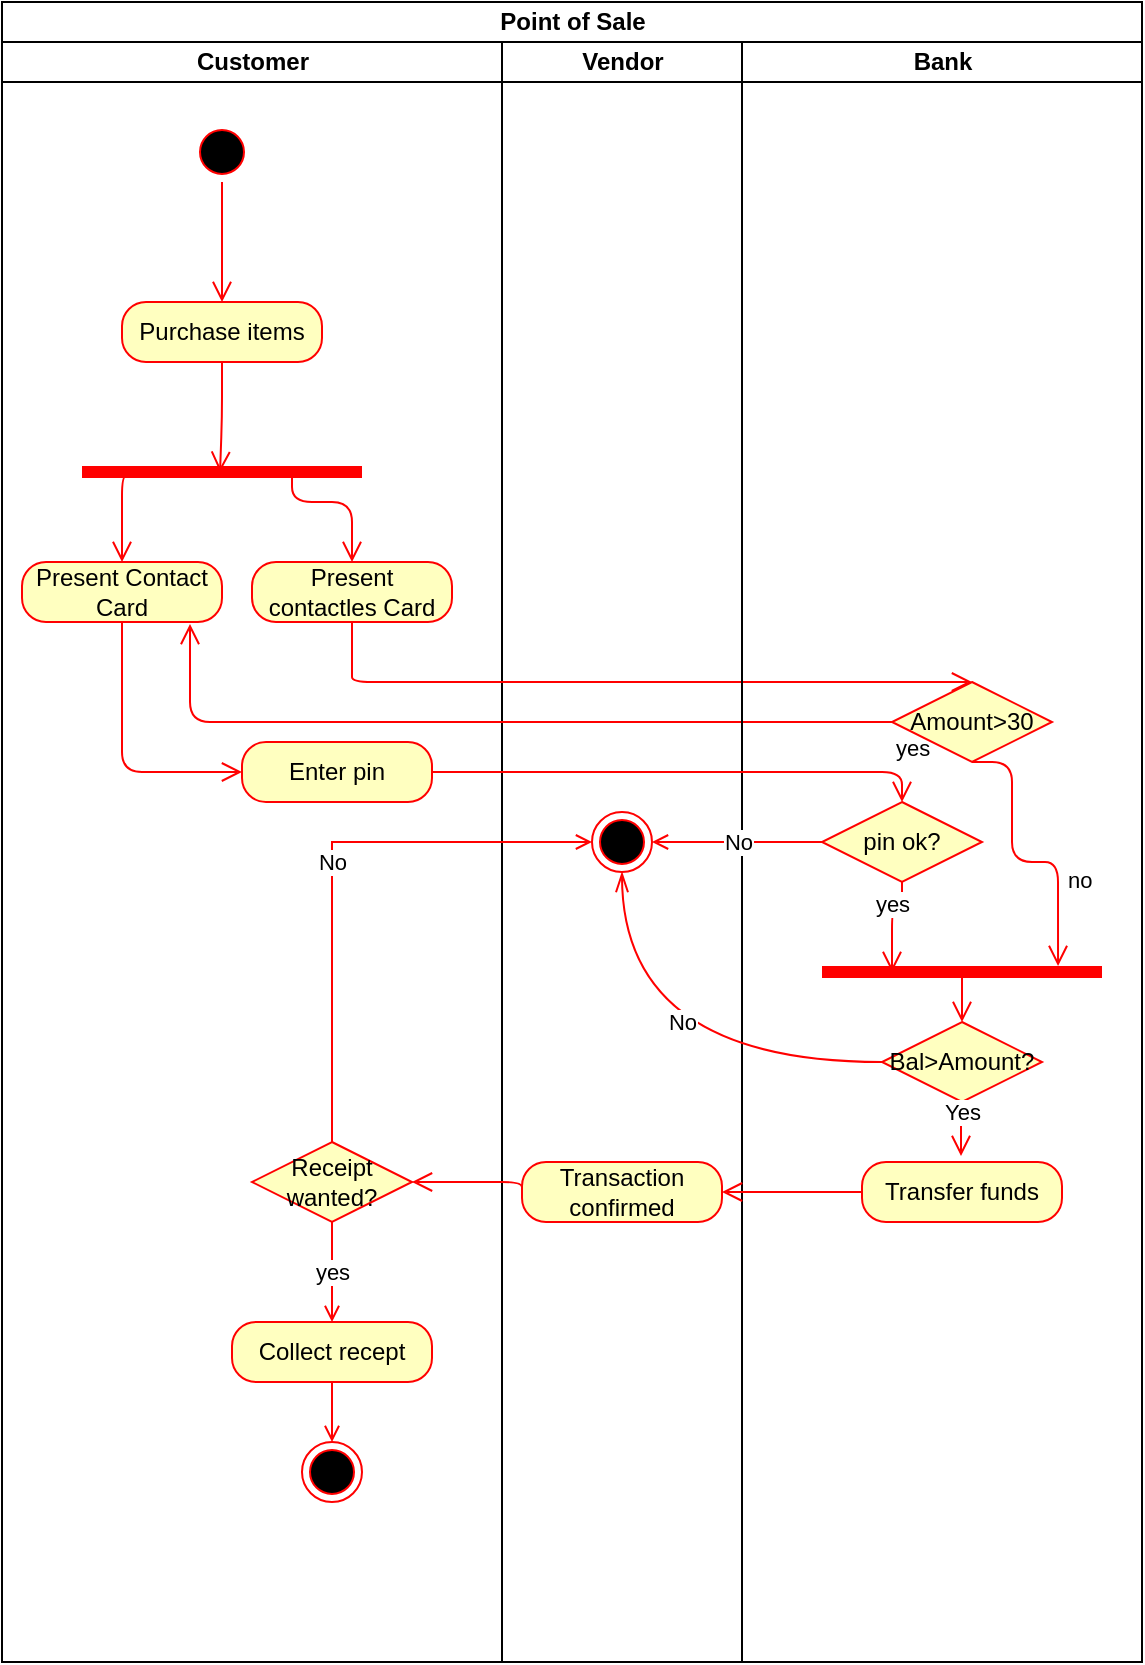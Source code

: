 <mxfile version="13.3.5" type="device"><diagram id="sHXGI8QK9SufHmruj2bl" name="Page-1"><mxGraphModel dx="352" dy="533" grid="1" gridSize="10" guides="1" tooltips="1" connect="1" arrows="1" fold="1" page="1" pageScale="1" pageWidth="850" pageHeight="1100" math="0" shadow="0"><root><mxCell id="0"/><mxCell id="1" parent="0"/><mxCell id="rMapV8x9OYI2jAFHUiF3-1" value="Point of Sale" style="swimlane;html=1;childLayout=stackLayout;resizeParent=1;resizeParentMax=0;startSize=20;" parent="1" vertex="1"><mxGeometry x="210" y="30" width="570" height="830" as="geometry"/></mxCell><mxCell id="rMapV8x9OYI2jAFHUiF3-2" value="Customer" style="swimlane;html=1;startSize=20;" parent="rMapV8x9OYI2jAFHUiF3-1" vertex="1"><mxGeometry y="20" width="250" height="810" as="geometry"/></mxCell><mxCell id="rMapV8x9OYI2jAFHUiF3-9" value="Present Contact Card" style="rounded=1;whiteSpace=wrap;html=1;arcSize=40;fontColor=#000000;fillColor=#ffffc0;strokeColor=#ff0000;" parent="rMapV8x9OYI2jAFHUiF3-2" vertex="1"><mxGeometry x="10" y="260" width="100" height="30" as="geometry"/></mxCell><mxCell id="rMapV8x9OYI2jAFHUiF3-6" value="" style="edgeStyle=orthogonalEdgeStyle;html=1;verticalAlign=bottom;endArrow=open;endSize=8;strokeColor=#ff0000;" parent="rMapV8x9OYI2jAFHUiF3-2" source="rMapV8x9OYI2jAFHUiF3-5" edge="1"><mxGeometry relative="1" as="geometry"><mxPoint x="110" y="130" as="targetPoint"/></mxGeometry></mxCell><mxCell id="rMapV8x9OYI2jAFHUiF3-11" value="" style="edgeStyle=orthogonalEdgeStyle;html=1;verticalAlign=bottom;endArrow=open;endSize=8;strokeColor=#ff0000;entryX=0.5;entryY=0;entryDx=0;entryDy=0;exitX=0.171;exitY=0.7;exitDx=0;exitDy=0;exitPerimeter=0;" parent="rMapV8x9OYI2jAFHUiF3-2" source="rMapV8x9OYI2jAFHUiF3-10" target="rMapV8x9OYI2jAFHUiF3-9" edge="1"><mxGeometry relative="1" as="geometry"><mxPoint x="140" y="290" as="targetPoint"/><mxPoint x="110" y="220" as="sourcePoint"/><Array as="points"><mxPoint x="60" y="217"/></Array></mxGeometry></mxCell><mxCell id="rMapV8x9OYI2jAFHUiF3-12" value="" style="edgeStyle=orthogonalEdgeStyle;html=1;verticalAlign=bottom;endArrow=open;endSize=8;strokeColor=#ff0000;exitX=0.5;exitY=1;exitDx=0;exitDy=0;entryX=0.493;entryY=0.5;entryDx=0;entryDy=0;entryPerimeter=0;" parent="rMapV8x9OYI2jAFHUiF3-2" source="rMapV8x9OYI2jAFHUiF3-7" edge="1"><mxGeometry relative="1" as="geometry"><mxPoint x="109.02" y="215" as="targetPoint"/><mxPoint x="330" y="130" as="sourcePoint"/></mxGeometry></mxCell><mxCell id="rMapV8x9OYI2jAFHUiF3-10" value="" style="shape=line;html=1;strokeWidth=6;strokeColor=#ff0000;" parent="rMapV8x9OYI2jAFHUiF3-2" vertex="1"><mxGeometry x="40" y="210" width="140" height="10" as="geometry"/></mxCell><mxCell id="rMapV8x9OYI2jAFHUiF3-7" value="Purchase items" style="rounded=1;whiteSpace=wrap;html=1;arcSize=40;fontColor=#000000;fillColor=#ffffc0;strokeColor=#ff0000;" parent="rMapV8x9OYI2jAFHUiF3-2" vertex="1"><mxGeometry x="60" y="130" width="100" height="30" as="geometry"/></mxCell><mxCell id="rMapV8x9OYI2jAFHUiF3-5" value="" style="ellipse;html=1;shape=startState;fillColor=#000000;strokeColor=#ff0000;" parent="rMapV8x9OYI2jAFHUiF3-2" vertex="1"><mxGeometry x="95" y="40" width="30" height="30" as="geometry"/></mxCell><mxCell id="rMapV8x9OYI2jAFHUiF3-64" value="" style="ellipse;html=1;shape=endState;fillColor=#000000;strokeColor=#ff0000;" parent="rMapV8x9OYI2jAFHUiF3-2" vertex="1"><mxGeometry x="150" y="700" width="30" height="30" as="geometry"/></mxCell><mxCell id="rMapV8x9OYI2jAFHUiF3-72" style="edgeStyle=orthogonalEdgeStyle;rounded=0;orthogonalLoop=1;jettySize=auto;html=1;exitX=0.5;exitY=1;exitDx=0;exitDy=0;entryX=0.5;entryY=0;entryDx=0;entryDy=0;endArrow=open;endFill=0;strokeColor=#FF0000;" parent="rMapV8x9OYI2jAFHUiF3-2" source="rMapV8x9OYI2jAFHUiF3-63" target="rMapV8x9OYI2jAFHUiF3-64" edge="1"><mxGeometry relative="1" as="geometry"/></mxCell><mxCell id="rMapV8x9OYI2jAFHUiF3-63" value="Collect recept" style="rounded=1;whiteSpace=wrap;html=1;arcSize=40;fontColor=#000000;fillColor=#ffffc0;strokeColor=#ff0000;" parent="rMapV8x9OYI2jAFHUiF3-2" vertex="1"><mxGeometry x="115" y="640" width="100" height="30" as="geometry"/></mxCell><mxCell id="rMapV8x9OYI2jAFHUiF3-71" value="yes" style="edgeStyle=orthogonalEdgeStyle;rounded=0;orthogonalLoop=1;jettySize=auto;html=1;exitX=0.5;exitY=1;exitDx=0;exitDy=0;entryX=0.5;entryY=0;entryDx=0;entryDy=0;endArrow=open;endFill=0;strokeColor=#FF0000;" parent="rMapV8x9OYI2jAFHUiF3-2" source="rMapV8x9OYI2jAFHUiF3-62" target="rMapV8x9OYI2jAFHUiF3-63" edge="1"><mxGeometry relative="1" as="geometry"/></mxCell><mxCell id="rMapV8x9OYI2jAFHUiF3-62" value="Receipt wanted?" style="rhombus;whiteSpace=wrap;html=1;fillColor=#ffffc0;strokeColor=#ff0000;" parent="rMapV8x9OYI2jAFHUiF3-2" vertex="1"><mxGeometry x="125" y="550" width="80" height="40" as="geometry"/></mxCell><mxCell id="7BTdU6nAoxBwtg0-N47V-1" value="Enter pin" style="rounded=1;whiteSpace=wrap;html=1;arcSize=40;fontColor=#000000;fillColor=#ffffc0;strokeColor=#ff0000;" vertex="1" parent="rMapV8x9OYI2jAFHUiF3-2"><mxGeometry x="120" y="350" width="95" height="30" as="geometry"/></mxCell><mxCell id="rMapV8x9OYI2jAFHUiF3-14" value="Present contactles Card" style="rounded=1;whiteSpace=wrap;html=1;arcSize=40;fontColor=#000000;fillColor=#ffffc0;strokeColor=#ff0000;" parent="rMapV8x9OYI2jAFHUiF3-2" vertex="1"><mxGeometry x="125" y="260" width="100" height="30" as="geometry"/></mxCell><mxCell id="rMapV8x9OYI2jAFHUiF3-15" value="" style="edgeStyle=orthogonalEdgeStyle;html=1;verticalAlign=bottom;endArrow=open;endSize=8;strokeColor=#ff0000;entryX=0.5;entryY=0;entryDx=0;entryDy=0;exitX=0.75;exitY=0.5;exitDx=0;exitDy=0;exitPerimeter=0;" parent="rMapV8x9OYI2jAFHUiF3-2" source="rMapV8x9OYI2jAFHUiF3-10" target="rMapV8x9OYI2jAFHUiF3-14" edge="1"><mxGeometry relative="1" as="geometry"><mxPoint x="280" y="320" as="targetPoint"/><mxPoint x="295" y="275" as="sourcePoint"/><Array as="points"><mxPoint x="145" y="230"/><mxPoint x="175" y="230"/></Array></mxGeometry></mxCell><mxCell id="rMapV8x9OYI2jAFHUiF3-24" value="" style="edgeStyle=orthogonalEdgeStyle;html=1;verticalAlign=bottom;endArrow=open;endSize=8;strokeColor=#ff0000;entryX=0;entryY=0.5;entryDx=0;entryDy=0;exitX=0.5;exitY=1;exitDx=0;exitDy=0;" parent="rMapV8x9OYI2jAFHUiF3-2" source="rMapV8x9OYI2jAFHUiF3-9" target="7BTdU6nAoxBwtg0-N47V-1" edge="1"><mxGeometry relative="1" as="geometry"><mxPoint x="280" y="320" as="targetPoint"/><mxPoint x="283.94" y="277" as="sourcePoint"/><Array as="points"><mxPoint x="60" y="365"/></Array></mxGeometry></mxCell><mxCell id="rMapV8x9OYI2jAFHUiF3-3" value="Vendor" style="swimlane;html=1;startSize=20;" parent="rMapV8x9OYI2jAFHUiF3-1" vertex="1"><mxGeometry x="250" y="20" width="120" height="810" as="geometry"/></mxCell><mxCell id="rMapV8x9OYI2jAFHUiF3-73" value="" style="ellipse;html=1;shape=endState;fillColor=#000000;strokeColor=#ff0000;" parent="rMapV8x9OYI2jAFHUiF3-3" vertex="1"><mxGeometry x="45" y="385" width="30" height="30" as="geometry"/></mxCell><mxCell id="rMapV8x9OYI2jAFHUiF3-53" value="Transaction confirmed" style="rounded=1;whiteSpace=wrap;html=1;arcSize=40;fontColor=#000000;fillColor=#ffffc0;strokeColor=#ff0000;" parent="rMapV8x9OYI2jAFHUiF3-3" vertex="1"><mxGeometry x="10" y="560" width="100" height="30" as="geometry"/></mxCell><mxCell id="rMapV8x9OYI2jAFHUiF3-18" value="yes" style="edgeStyle=orthogonalEdgeStyle;html=1;align=left;verticalAlign=top;endArrow=open;endSize=8;strokeColor=#ff0000;entryX=0.84;entryY=1.033;entryDx=0;entryDy=0;entryPerimeter=0;" parent="rMapV8x9OYI2jAFHUiF3-1" source="rMapV8x9OYI2jAFHUiF3-16" target="rMapV8x9OYI2jAFHUiF3-9" edge="1"><mxGeometry x="-1" relative="1" as="geometry"><mxPoint x="100" y="450" as="targetPoint"/></mxGeometry></mxCell><mxCell id="rMapV8x9OYI2jAFHUiF3-20" value="" style="edgeStyle=orthogonalEdgeStyle;html=1;verticalAlign=bottom;endArrow=open;endSize=8;strokeColor=#ff0000;entryX=0.5;entryY=0;entryDx=0;entryDy=0;exitX=0.5;exitY=1;exitDx=0;exitDy=0;" parent="rMapV8x9OYI2jAFHUiF3-1" source="rMapV8x9OYI2jAFHUiF3-14" target="rMapV8x9OYI2jAFHUiF3-16" edge="1"><mxGeometry relative="1" as="geometry"><mxPoint x="280" y="340" as="targetPoint"/><mxPoint x="283.94" y="297" as="sourcePoint"/><Array as="points"><mxPoint x="175" y="330"/><mxPoint x="175" y="330"/></Array></mxGeometry></mxCell><mxCell id="rMapV8x9OYI2jAFHUiF3-4" value="Bank" style="swimlane;html=1;startSize=20;" parent="rMapV8x9OYI2jAFHUiF3-1" vertex="1"><mxGeometry x="370" y="20" width="200" height="810" as="geometry"/></mxCell><mxCell id="rMapV8x9OYI2jAFHUiF3-51" value="yes" style="edgeStyle=orthogonalEdgeStyle;html=1;verticalAlign=bottom;endArrow=open;endSize=8;strokeColor=#ff0000;exitX=0.5;exitY=1;exitDx=0;exitDy=0;entryX=0.25;entryY=0.5;entryDx=0;entryDy=0;entryPerimeter=0;" parent="rMapV8x9OYI2jAFHUiF3-4" source="rMapV8x9OYI2jAFHUiF3-25" target="rMapV8x9OYI2jAFHUiF3-23" edge="1"><mxGeometry relative="1" as="geometry"><mxPoint x="74" y="448" as="targetPoint"/><mxPoint x="75" y="420" as="sourcePoint"/><Array as="points"><mxPoint x="80" y="434"/><mxPoint x="75" y="434"/></Array></mxGeometry></mxCell><mxCell id="rMapV8x9OYI2jAFHUiF3-25" value="pin ok?" style="rhombus;whiteSpace=wrap;html=1;fillColor=#ffffc0;strokeColor=#ff0000;" parent="rMapV8x9OYI2jAFHUiF3-4" vertex="1"><mxGeometry x="40" y="380" width="80" height="40" as="geometry"/></mxCell><mxCell id="rMapV8x9OYI2jAFHUiF3-17" value="no" style="edgeStyle=orthogonalEdgeStyle;html=1;align=left;verticalAlign=bottom;endArrow=open;endSize=8;strokeColor=#ff0000;entryX=0.843;entryY=0.2;entryDx=0;entryDy=0;entryPerimeter=0;exitX=0.5;exitY=1;exitDx=0;exitDy=0;" parent="rMapV8x9OYI2jAFHUiF3-4" source="rMapV8x9OYI2jAFHUiF3-16" target="rMapV8x9OYI2jAFHUiF3-23" edge="1"><mxGeometry x="0.529" y="3" relative="1" as="geometry"><mxPoint x="161.98" y="453" as="targetPoint"/><Array as="points"><mxPoint x="135" y="360"/><mxPoint x="135" y="410"/><mxPoint x="158" y="410"/></Array><mxPoint as="offset"/></mxGeometry></mxCell><mxCell id="rMapV8x9OYI2jAFHUiF3-52" value="Transfer funds" style="rounded=1;whiteSpace=wrap;html=1;arcSize=40;fontColor=#000000;fillColor=#ffffc0;strokeColor=#ff0000;" parent="rMapV8x9OYI2jAFHUiF3-4" vertex="1"><mxGeometry x="60" y="560" width="100" height="30" as="geometry"/></mxCell><mxCell id="rMapV8x9OYI2jAFHUiF3-46" value="Bal&amp;gt;Amount?" style="rhombus;whiteSpace=wrap;html=1;fillColor=#ffffc0;strokeColor=#ff0000;" parent="rMapV8x9OYI2jAFHUiF3-4" vertex="1"><mxGeometry x="70" y="490" width="80" height="40" as="geometry"/></mxCell><mxCell id="rMapV8x9OYI2jAFHUiF3-66" value="Yes" style="edgeStyle=orthogonalEdgeStyle;html=1;verticalAlign=bottom;endArrow=open;endSize=8;strokeColor=#ff0000;exitX=0.5;exitY=0.3;exitDx=0;exitDy=0;exitPerimeter=0;" parent="rMapV8x9OYI2jAFHUiF3-4" edge="1"><mxGeometry relative="1" as="geometry"><mxPoint x="109.5" y="557" as="targetPoint"/><mxPoint x="109.5" y="530" as="sourcePoint"/><Array as="points"><mxPoint x="109.5" y="547"/><mxPoint x="109.5" y="547"/></Array></mxGeometry></mxCell><mxCell id="rMapV8x9OYI2jAFHUiF3-16" value="Amount&amp;gt;30" style="rhombus;whiteSpace=wrap;html=1;fillColor=#ffffc0;strokeColor=#ff0000;" parent="rMapV8x9OYI2jAFHUiF3-4" vertex="1"><mxGeometry x="75" y="320" width="80" height="40" as="geometry"/></mxCell><mxCell id="rMapV8x9OYI2jAFHUiF3-23" value="" style="shape=line;html=1;strokeWidth=6;strokeColor=#ff0000;" parent="rMapV8x9OYI2jAFHUiF3-4" vertex="1"><mxGeometry x="40" y="460" width="140" height="10" as="geometry"/></mxCell><mxCell id="rMapV8x9OYI2jAFHUiF3-65" value="" style="edgeStyle=orthogonalEdgeStyle;html=1;verticalAlign=bottom;endArrow=open;endSize=8;strokeColor=#ff0000;exitX=0.5;exitY=0.3;exitDx=0;exitDy=0;exitPerimeter=0;" parent="rMapV8x9OYI2jAFHUiF3-4" source="rMapV8x9OYI2jAFHUiF3-23" target="rMapV8x9OYI2jAFHUiF3-46" edge="1"><mxGeometry relative="1" as="geometry"><mxPoint x="25" y="320" as="targetPoint"/><mxPoint x="110" y="469" as="sourcePoint"/><Array as="points"><mxPoint x="130" y="530"/><mxPoint x="130" y="530"/></Array></mxGeometry></mxCell><mxCell id="rMapV8x9OYI2jAFHUiF3-69" value="" style="edgeStyle=orthogonalEdgeStyle;html=1;verticalAlign=bottom;endArrow=open;endSize=8;strokeColor=#ff0000;entryX=1;entryY=0.5;entryDx=0;entryDy=0;exitX=0;exitY=0.5;exitDx=0;exitDy=0;" parent="rMapV8x9OYI2jAFHUiF3-1" source="rMapV8x9OYI2jAFHUiF3-52" target="rMapV8x9OYI2jAFHUiF3-53" edge="1"><mxGeometry relative="1" as="geometry"><mxPoint x="1069.5" y="637" as="targetPoint"/><mxPoint x="410" y="600" as="sourcePoint"/><Array as="points"><mxPoint x="420" y="595"/><mxPoint x="420" y="595"/></Array></mxGeometry></mxCell><mxCell id="rMapV8x9OYI2jAFHUiF3-70" value="" style="edgeStyle=orthogonalEdgeStyle;html=1;verticalAlign=bottom;endArrow=open;endSize=8;strokeColor=#ff0000;entryX=1;entryY=0.5;entryDx=0;entryDy=0;exitX=0;exitY=0.5;exitDx=0;exitDy=0;" parent="rMapV8x9OYI2jAFHUiF3-1" source="rMapV8x9OYI2jAFHUiF3-53" target="rMapV8x9OYI2jAFHUiF3-62" edge="1"><mxGeometry relative="1" as="geometry"><mxPoint x="580" y="635" as="targetPoint"/><mxPoint x="650" y="635" as="sourcePoint"/><Array as="points"><mxPoint x="260" y="590"/></Array></mxGeometry></mxCell><mxCell id="rMapV8x9OYI2jAFHUiF3-74" value="No" style="edgeStyle=orthogonalEdgeStyle;rounded=0;orthogonalLoop=1;jettySize=auto;html=1;exitX=0;exitY=0.5;exitDx=0;exitDy=0;entryX=1;entryY=0.5;entryDx=0;entryDy=0;endArrow=open;endFill=0;strokeColor=#FF0000;" parent="rMapV8x9OYI2jAFHUiF3-1" source="rMapV8x9OYI2jAFHUiF3-25" target="rMapV8x9OYI2jAFHUiF3-73" edge="1"><mxGeometry relative="1" as="geometry"/></mxCell><mxCell id="rMapV8x9OYI2jAFHUiF3-75" value="No" style="edgeStyle=orthogonalEdgeStyle;rounded=0;orthogonalLoop=1;jettySize=auto;html=1;exitX=0.5;exitY=0;exitDx=0;exitDy=0;entryX=0;entryY=0.5;entryDx=0;entryDy=0;endArrow=open;endFill=0;strokeColor=#FF0000;" parent="rMapV8x9OYI2jAFHUiF3-1" source="rMapV8x9OYI2jAFHUiF3-62" target="rMapV8x9OYI2jAFHUiF3-73" edge="1"><mxGeometry relative="1" as="geometry"/></mxCell><mxCell id="7BTdU6nAoxBwtg0-N47V-4" value="" style="edgeStyle=orthogonalEdgeStyle;html=1;verticalAlign=bottom;endArrow=open;endSize=8;strokeColor=#ff0000;entryX=0.5;entryY=0;entryDx=0;entryDy=0;exitX=1;exitY=0.5;exitDx=0;exitDy=0;" edge="1" parent="rMapV8x9OYI2jAFHUiF3-1" source="7BTdU6nAoxBwtg0-N47V-1" target="rMapV8x9OYI2jAFHUiF3-25"><mxGeometry relative="1" as="geometry"><mxPoint x="295" y="455" as="targetPoint"/><mxPoint x="280" y="370" as="sourcePoint"/><Array as="points"><mxPoint x="450" y="385"/></Array></mxGeometry></mxCell><mxCell id="7BTdU6nAoxBwtg0-N47V-8" value="No" style="edgeStyle=orthogonalEdgeStyle;rounded=0;orthogonalLoop=1;jettySize=auto;html=1;exitX=0;exitY=0.5;exitDx=0;exitDy=0;strokeColor=#FF0000;curved=1;endArrow=openThin;endFill=0;endSize=8;" edge="1" parent="rMapV8x9OYI2jAFHUiF3-1" source="rMapV8x9OYI2jAFHUiF3-46" target="rMapV8x9OYI2jAFHUiF3-73"><mxGeometry x="-0.111" y="-20" relative="1" as="geometry"><mxPoint as="offset"/></mxGeometry></mxCell></root></mxGraphModel></diagram></mxfile>